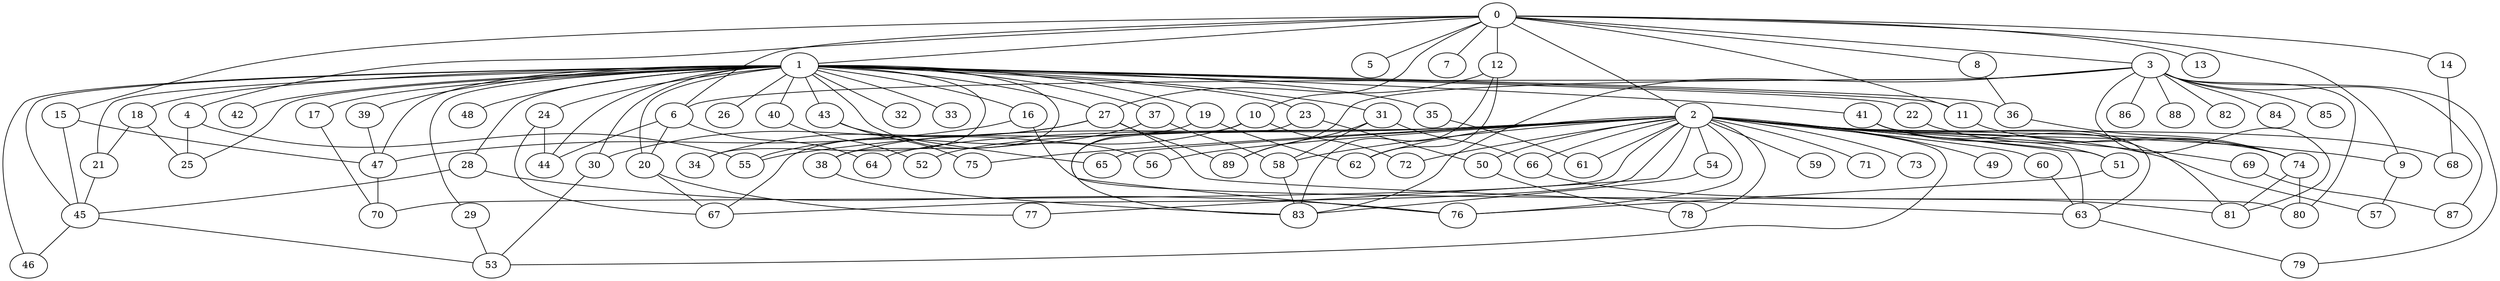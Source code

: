 
graph graphname {
    0 -- 1
0 -- 2
0 -- 3
0 -- 4
0 -- 5
0 -- 6
0 -- 7
0 -- 8
0 -- 9
0 -- 10
0 -- 11
0 -- 12
0 -- 13
0 -- 14
0 -- 15
1 -- 16
1 -- 17
1 -- 18
1 -- 19
1 -- 20
1 -- 21
1 -- 22
1 -- 23
1 -- 24
1 -- 25
1 -- 26
1 -- 27
1 -- 28
1 -- 29
1 -- 30
1 -- 31
1 -- 32
1 -- 33
1 -- 34
1 -- 35
1 -- 36
1 -- 37
1 -- 38
1 -- 39
1 -- 40
1 -- 41
1 -- 42
1 -- 43
1 -- 44
1 -- 45
1 -- 46
1 -- 47
1 -- 48
1 -- 56
1 -- 11
2 -- 49
2 -- 50
2 -- 51
2 -- 52
2 -- 53
2 -- 54
2 -- 55
2 -- 56
2 -- 57
2 -- 58
2 -- 59
2 -- 60
2 -- 61
2 -- 62
2 -- 63
2 -- 64
2 -- 65
2 -- 66
2 -- 67
2 -- 68
2 -- 69
2 -- 70
2 -- 71
2 -- 72
2 -- 73
2 -- 74
2 -- 75
2 -- 76
2 -- 77
2 -- 78
2 -- 9
3 -- 79
3 -- 80
3 -- 81
3 -- 82
3 -- 83
3 -- 84
3 -- 85
3 -- 86
3 -- 87
3 -- 88
3 -- 89
3 -- 6
4 -- 55
4 -- 25
6 -- 64
6 -- 44
6 -- 20
8 -- 36
9 -- 57
10 -- 38
10 -- 72
10 -- 76
11 -- 74
12 -- 27
12 -- 83
12 -- 62
14 -- 68
15 -- 47
15 -- 45
16 -- 47
16 -- 80
17 -- 70
18 -- 21
18 -- 25
19 -- 62
19 -- 67
20 -- 77
20 -- 67
21 -- 45
22 -- 74
23 -- 83
23 -- 50
24 -- 67
24 -- 44
27 -- 63
27 -- 89
27 -- 30
27 -- 34
28 -- 76
28 -- 45
29 -- 53
30 -- 53
31 -- 66
31 -- 58
31 -- 89
35 -- 61
36 -- 74
37 -- 55
37 -- 58
38 -- 83
39 -- 47
40 -- 52
41 -- 63
41 -- 81
41 -- 51
43 -- 65
43 -- 75
45 -- 53
45 -- 46
47 -- 70
50 -- 78
51 -- 76
54 -- 83
58 -- 83
60 -- 63
63 -- 79
66 -- 81
69 -- 87
74 -- 81
74 -- 80

}
